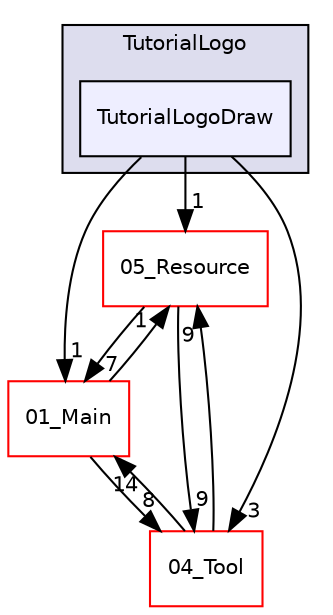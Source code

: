 digraph "C:/HAL/PG関係/03_作成プログラム/03_HAL授業/就職作品/Project/source/03_Object/2D/UI/TutorialLogo/TutorialLogoDraw" {
  compound=true
  node [ fontsize="10", fontname="Helvetica"];
  edge [ labelfontsize="10", labelfontname="Helvetica"];
  subgraph clusterdir_b0977381902344801aa6e74ad6331c4e {
    graph [ bgcolor="#ddddee", pencolor="black", label="TutorialLogo" fontname="Helvetica", fontsize="10", URL="dir_b0977381902344801aa6e74ad6331c4e.html"]
  dir_e0246ec2c624ae8e5baefce7765134eb [shape=box, label="TutorialLogoDraw", style="filled", fillcolor="#eeeeff", pencolor="black", URL="dir_e0246ec2c624ae8e5baefce7765134eb.html"];
  }
  dir_6e58c436369e4a795ef16d3c489c4702 [shape=box label="05_Resource" fillcolor="white" style="filled" color="red" URL="dir_6e58c436369e4a795ef16d3c489c4702.html"];
  dir_b2ee2f4b37d8460d9f5246ffd8c74e11 [shape=box label="01_Main" fillcolor="white" style="filled" color="red" URL="dir_b2ee2f4b37d8460d9f5246ffd8c74e11.html"];
  dir_48bb4aacea20c6a8378e1408d864b090 [shape=box label="04_Tool" fillcolor="white" style="filled" color="red" URL="dir_48bb4aacea20c6a8378e1408d864b090.html"];
  dir_6e58c436369e4a795ef16d3c489c4702->dir_b2ee2f4b37d8460d9f5246ffd8c74e11 [headlabel="7", labeldistance=1.5 headhref="dir_000158_000001.html"];
  dir_6e58c436369e4a795ef16d3c489c4702->dir_48bb4aacea20c6a8378e1408d864b090 [headlabel="9", labeldistance=1.5 headhref="dir_000158_000080.html"];
  dir_b2ee2f4b37d8460d9f5246ffd8c74e11->dir_6e58c436369e4a795ef16d3c489c4702 [headlabel="1", labeldistance=1.5 headhref="dir_000001_000158.html"];
  dir_b2ee2f4b37d8460d9f5246ffd8c74e11->dir_48bb4aacea20c6a8378e1408d864b090 [headlabel="8", labeldistance=1.5 headhref="dir_000001_000080.html"];
  dir_48bb4aacea20c6a8378e1408d864b090->dir_6e58c436369e4a795ef16d3c489c4702 [headlabel="9", labeldistance=1.5 headhref="dir_000080_000158.html"];
  dir_48bb4aacea20c6a8378e1408d864b090->dir_b2ee2f4b37d8460d9f5246ffd8c74e11 [headlabel="14", labeldistance=1.5 headhref="dir_000080_000001.html"];
  dir_e0246ec2c624ae8e5baefce7765134eb->dir_6e58c436369e4a795ef16d3c489c4702 [headlabel="1", labeldistance=1.5 headhref="dir_000048_000158.html"];
  dir_e0246ec2c624ae8e5baefce7765134eb->dir_b2ee2f4b37d8460d9f5246ffd8c74e11 [headlabel="1", labeldistance=1.5 headhref="dir_000048_000001.html"];
  dir_e0246ec2c624ae8e5baefce7765134eb->dir_48bb4aacea20c6a8378e1408d864b090 [headlabel="3", labeldistance=1.5 headhref="dir_000048_000080.html"];
}
